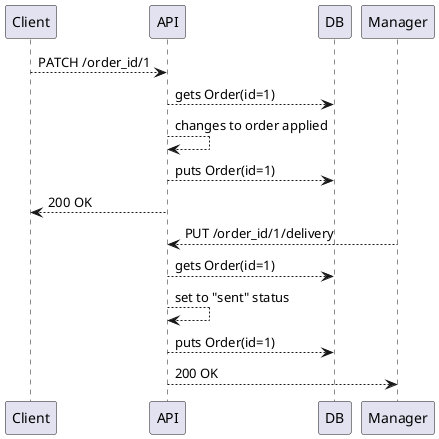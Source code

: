 @startuml

Client --> API: PATCH /order_id/1
API --> DB: gets Order(id=1)
API --> API: changes to order applied
API --> DB: puts Order(id=1)
Client <-- API: 200 OK

Manager --> API: PUT /order_id/1/delivery
API --> DB: gets Order(id=1)
API --> API: set to "sent" status
API --> DB: puts Order(id=1)
Manager <-- API: 200 OK

@enduml
